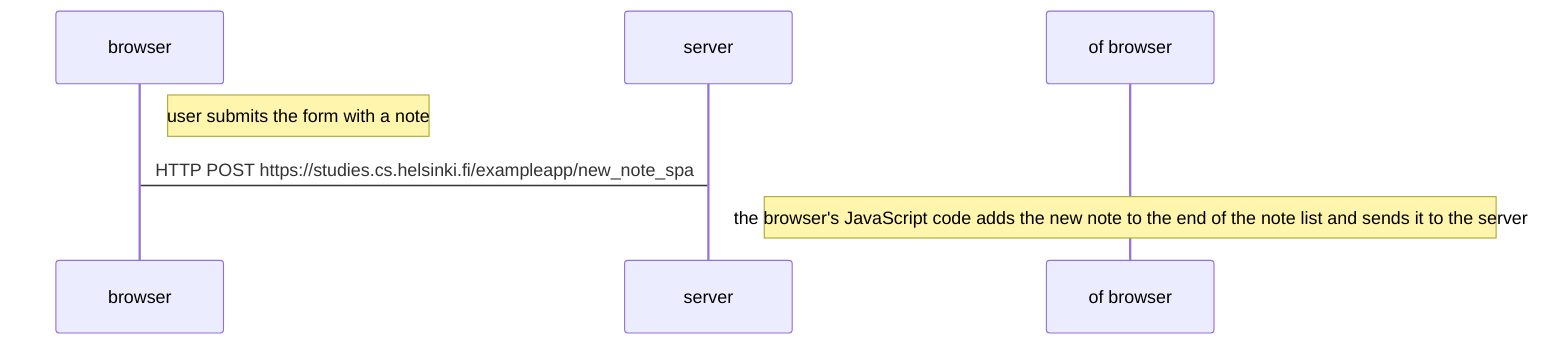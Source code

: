 sequenceDiagram
  participant browser
  participant server

  Note right of browser: user submits the form with a note
  browser->server: HTTP POST https://studies.cs.helsinki.fi/exampleapp/new_note_spa

  Note over of browser: the browser's JavaScript code adds the new note to the end of the note list and sends it to the server